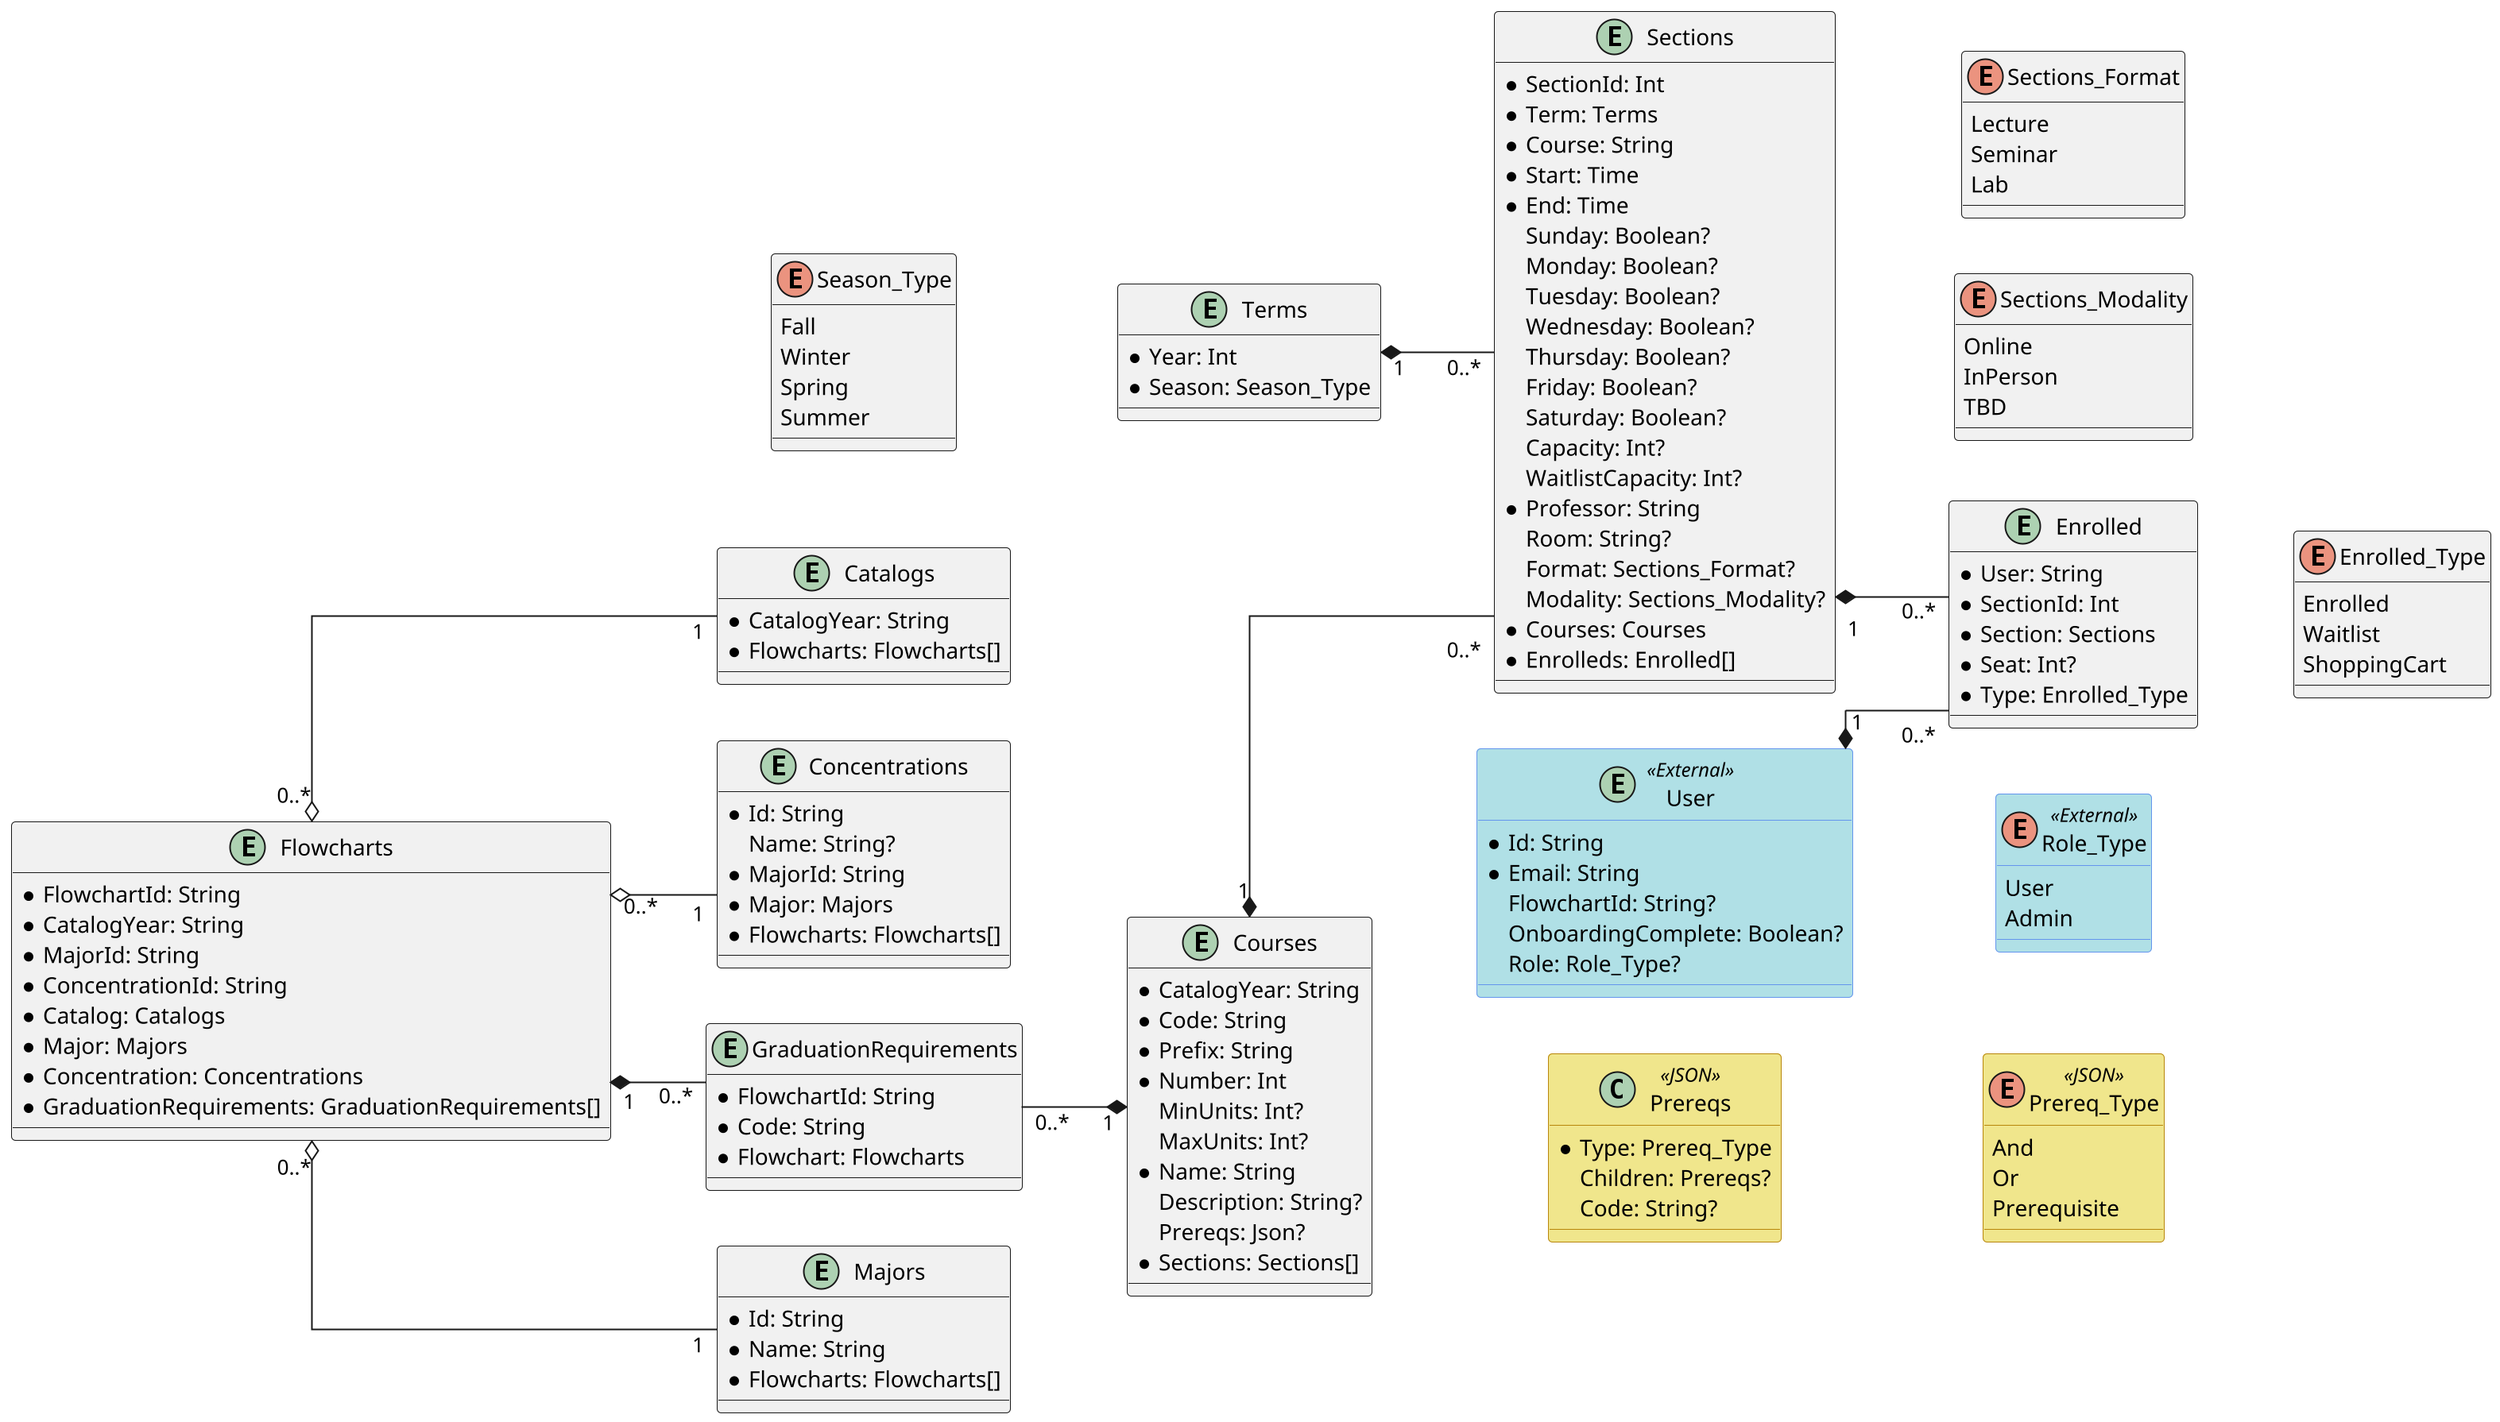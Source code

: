 @startuml uml
skinparam linetype ortho
skinparam Dpi 192

skinparam class {
  BackgroundColor<<External>> PowderBlue
  BorderColor<<External>> CornflowerBlue
  BackgroundColor<<JSON>> Khaki
  BorderColor<<JSON>> DarkGoldenRod
}

left to right direction

enum Sections_Format {
  Lecture
  Seminar
  Lab
}

enum Sections_Modality {
  Online
  InPerson
  TBD
}

enum Enrolled_Type {
  Enrolled
  Waitlist
  ShoppingCart
}

entity Courses {
  * CatalogYear: String
  * Code: String
  * Prefix: String
  * Number: Int
  MinUnits: Int?
  MaxUnits: Int?
  * Name: String
  Description: String?
  Prereqs: Json?
  * Sections: Sections[]
}

' Unifed here but not in schema yet
entity Enrolled {
  * User: String
  * SectionId: Int
  * Section: Sections
  * Seat: Int?
  * Type: Enrolled_Type
}

entity Terms {
  * Year: Int
  * Season: Season_Type
}

enum Season_Type {
  Fall
  Winter
  Spring
  Summer
}

entity Sections {
  * SectionId: Int
  * Term: Terms
  * Course: String
  * Start: Time
  * End: Time
  Sunday: Boolean?
  Monday: Boolean?
  Tuesday: Boolean?
  Wednesday: Boolean?
  Thursday: Boolean?
  Friday: Boolean?
  Saturday: Boolean?
  Capacity: Int?
  WaitlistCapacity: Int?
  * Professor: String
  Room: String?
  Format: Sections_Format?
  Modality: Sections_Modality?
  * Courses: Courses
  * Enrolleds: Enrolled[]
}

entity Flowcharts {
  * FlowchartId: String
  * CatalogYear: String
  * MajorId: String
  * ConcentrationId: String
  * Catalog: Catalogs
  * Major: Majors
  * Concentration: Concentrations
  * GraduationRequirements: GraduationRequirements[]
}

entity Catalogs {
  * CatalogYear: String
  * Flowcharts: Flowcharts[]
}

entity Concentrations {
  * Id: String
  Name: String?
  * MajorId: String
  * Major: Majors
  * Flowcharts: Flowcharts[]
}

entity GraduationRequirements {
  * FlowchartId: String
  * Code: String
  * Flowchart: Flowcharts
}

entity Majors {
  * Id: String
  * Name: String
  * Flowcharts: Flowcharts[]
}

entity User <<External>> {
  * Id: String
  * Email: String
  FlowchartId: String?
  OnboardingComplete: Boolean?
  Role: Role_Type?
}

enum Role_Type <<External>> {
  User
  Admin
}

class Prereqs <<JSON>> {
  * Type: Prereq_Type
  Children: Prereqs?
  Code: String?
}

enum Prereq_Type <<JSON>> {
  And
  Or
  Prerequisite
}


Courses "1" *-- "0..*" Sections
Terms "1" *-- "0..*" Sections
Sections "1" *-- "0..*" Enrolled
Flowcharts "0..*" o-- "1" Catalogs
Flowcharts "0..*" o-- "1" Concentrations
Flowcharts "0..*" o-- "1" Majors
Flowcharts "1" *-- "0..*" GraduationRequirements
GraduationRequirements "0..*"  --* "1" Courses
User "1" *-- "0..*" Enrolled
Enrolled -[hidden]- Enrolled_Type
Sections -[hidden]- Sections_Format
Sections -[hidden]- Sections_Modality
User -[hidden]- Role_Type
Prereqs -[hidden]- Prereq_Type
Courses -[hidden]- Prereqs
Terms -up[hidden]- Season_Type

@enduml
